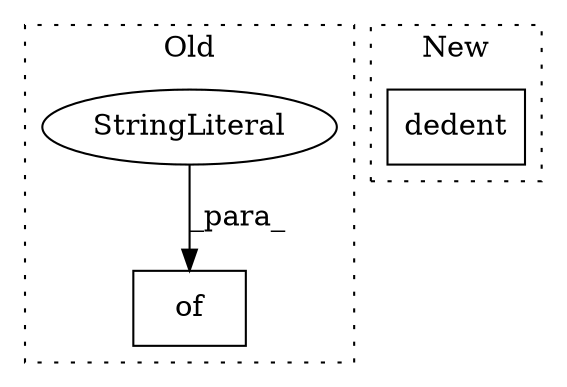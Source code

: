 digraph G {
subgraph cluster0 {
1 [label="of" a="32" s="4545,4566" l="3,1" shape="box"];
3 [label="StringLiteral" a="45" s="4548" l="6" shape="ellipse"];
label = "Old";
style="dotted";
}
subgraph cluster1 {
2 [label="dedent" a="32" s="1606,1651" l="7,1" shape="box"];
label = "New";
style="dotted";
}
3 -> 1 [label="_para_"];
}